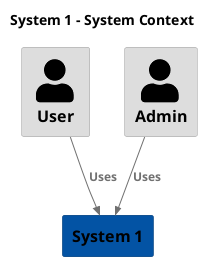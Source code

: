 @startuml
set separator none
title System 1 - System Context

top to bottom direction

!include <C4/C4>
!include <C4/C4_Context>

AddElementTag("Software System", $bgColor="#0353a4", $borderColor="#023a72", $fontColor="#000000", $sprite="", $shadowing="", $borderStyle="solid")
AddElementTag("Element", $bgColor="#dddddd", $borderColor="#9a9a9a", $fontColor="#000000", $sprite="", $shadowing="", $borderStyle="solid")

AddRelTag("Relationship", $textColor="#707070", $lineColor="#707070", $lineStyle = "")

Person(User, "User", $descr="", $tags="Element", $link="")
Person(Admin, "Admin", $descr="", $tags="Element", $link="")
System(System1, "System 1", $descr="", $tags="Software System", $link="")

Rel(User, System1, "Uses", $techn="", $tags="Relationship", $link="")
Rel(Admin, System1, "Uses", $techn="", $tags="Relationship", $link="")

hide stereotypes
@enduml
